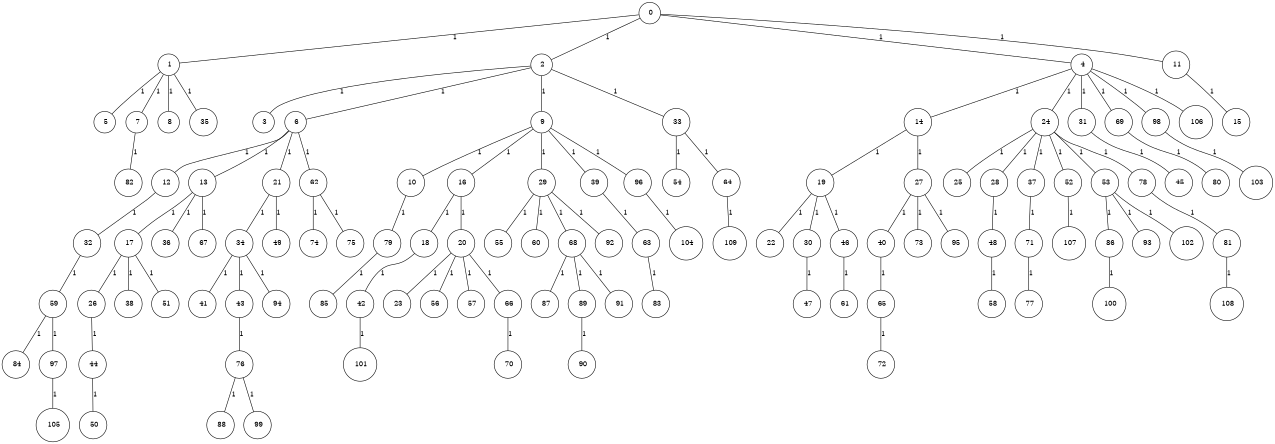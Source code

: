 graph G {
size="8.5,11;"
ratio = "expand;"
fixedsize="true;"
overlap="scale;"
node[shape=circle,width=.12,hight=.12,fontsize=12]
edge[fontsize=12]

0[label=" 0" color=black, pos="2.7638162,0.5363074!"];
1[label=" 1" color=black, pos="2.3079918,1.0962019!"];
2[label=" 2" color=black, pos="2.8803358,0.91438787!"];
3[label=" 3" color=black, pos="2.889864,1.0312114!"];
4[label=" 4" color=black, pos="2.2317484,1.6200263!"];
5[label=" 5" color=black, pos="1.4397645,2.2726358!"];
6[label=" 6" color=black, pos="0.060994161,0.092823469!"];
7[label=" 7" color=black, pos="1.6783781,1.9070167!"];
8[label=" 8" color=black, pos="1.0990648,2.8397899!"];
9[label=" 9" color=black, pos="1.2558872,1.3153156!"];
10[label=" 10" color=black, pos="1.1048668,0.15435426!"];
11[label=" 11" color=black, pos="0.75504413,0.55423107!"];
12[label=" 12" color=black, pos="2.7229633,1.5150302!"];
13[label=" 13" color=black, pos="2.8458256,1.9149721!"];
14[label=" 14" color=black, pos="2.6872989,2.8839972!"];
15[label=" 15" color=black, pos="2.6544137,1.8078712!"];
16[label=" 16" color=black, pos="0.23433796,1.1605352!"];
17[label=" 17" color=black, pos="1.5836529,1.6264482!"];
18[label=" 18" color=black, pos="0.70555424,0.68325049!"];
19[label=" 19" color=black, pos="0.96636807,1.4473909!"];
20[label=" 20" color=black, pos="0.41173893,0.85205926!"];
21[label=" 21" color=black, pos="1.7500872,2.1643843!"];
22[label=" 22" color=black, pos="2.7748269,2.8030631!"];
23[label=" 23" color=black, pos="2.8393954,2.1827192!"];
24[label=" 24" color=black, pos="1.2585955,0.56395856!"];
25[label=" 25" color=black, pos="0.81910513,2.5307681!"];
26[label=" 26" color=black, pos="2.9712092,1.9852578!"];
27[label=" 27" color=black, pos="1.4515002,1.6269087!"];
28[label=" 28" color=black, pos="2.3950698,1.1208036!"];
29[label=" 29" color=black, pos="2.2459993,0.58254321!"];
30[label=" 30" color=black, pos="2.3335694,2.4500669!"];
31[label=" 31" color=black, pos="2.9965407,0.24669816!"];
32[label=" 32" color=black, pos="1.9760404,0.09738467!"];
33[label=" 33" color=black, pos="0.0010634786,2.3198049!"];
34[label=" 34" color=black, pos="0.84217139,0.90984999!"];
35[label=" 35" color=black, pos="0.73771134,1.1569106!"];
36[label=" 36" color=black, pos="2.0157266,2.2779382!"];
37[label=" 37" color=black, pos="2.5629021,1.2825521!"];
38[label=" 38" color=black, pos="2.2460878,2.0694363!"];
39[label=" 39" color=black, pos="2.3654051,0.49776478!"];
40[label=" 40" color=black, pos="0.12679121,0.13659105!"];
41[label=" 41" color=black, pos="1.2233022,1.1001274!"];
42[label=" 42" color=black, pos="2.7614586,0.35914519!"];
43[label=" 43" color=black, pos="1.5467361,0.63195114!"];
44[label=" 44" color=black, pos="1.7937701,0.8241886!"];
45[label=" 45" color=black, pos="0.77037079,2.2531438!"];
46[label=" 46" color=black, pos="0.83935976,0.25908711!"];
47[label=" 47" color=black, pos="0.6387146,0.54621033!"];
48[label=" 48" color=black, pos="2.3520014,2.8933605!"];
49[label=" 49" color=black, pos="0.13919735,0.64077723!"];
50[label=" 50" color=black, pos="2.0034653,1.399826!"];
51[label=" 51" color=black, pos="1.5159782,0.11266401!"];
52[label=" 52" color=black, pos="2.9416665,0.66642054!"];
53[label=" 53" color=black, pos="0.043593355,2.7284958!"];
54[label=" 54" color=black, pos="1.2421444,1.0877179!"];
55[label=" 55" color=black, pos="1.7444349,2.6463648!"];
56[label=" 56" color=black, pos="1.3167297,2.6717398!"];
57[label=" 57" color=black, pos="0.53321321,0.35658299!"];
58[label=" 58" color=black, pos="2.3124394,2.0868798!"];
59[label=" 59" color=black, pos="2.7881861,1.138166!"];
60[label=" 60" color=black, pos="1.1363964,2.4418898!"];
61[label=" 61" color=black, pos="0.72415083,0.062942915!"];
62[label=" 62" color=black, pos="0.15796858,1.8471542!"];
63[label=" 63" color=black, pos="0.78458914,0.99883963!"];
64[label=" 64" color=black, pos="0.033244354,1.5572458!"];
65[label=" 65" color=black, pos="0.98309645,2.103136!"];
66[label=" 66" color=black, pos="2.6702377,1.1239536!"];
67[label=" 67" color=black, pos="0.3895597,0.18827633!"];
68[label=" 68" color=black, pos="0.066706082,1.705946!"];
69[label=" 69" color=black, pos="2.8005517,2.7571521!"];
70[label=" 70" color=black, pos="0.91954974,1.8609237!"];
71[label=" 71" color=black, pos="0.097825408,0.80545767!"];
72[label=" 72" color=black, pos="1.5303428,0.69752733!"];
73[label=" 73" color=black, pos="2.2765323,2.8089751!"];
74[label=" 74" color=black, pos="2.9906792,1.4051938!"];
75[label=" 75" color=black, pos="0.19504827,0.9061951!"];
76[label=" 76" color=black, pos="2.2236362,0.052611259!"];
77[label=" 77" color=black, pos="0.38102994,2.9827083!"];
78[label=" 78" color=black, pos="2.4140698,0.0047185454!"];
79[label=" 79" color=black, pos="2.7033954,0.64296494!"];
80[label=" 80" color=black, pos="0.17287969,1.7471775!"];
81[label=" 81" color=black, pos="1.1411556,0.39618195!"];
82[label=" 82" color=black, pos="0.48908131,2.5120738!"];
83[label=" 83" color=black, pos="0.39484587,0.94588393!"];
84[label=" 84" color=black, pos="0.030409999,2.6426701!"];
85[label=" 85" color=black, pos="0.80825859,0.71201961!"];
86[label=" 86" color=black, pos="2.4690104,0.73422353!"];
87[label=" 87" color=black, pos="2.5269144,1.406144!"];
88[label=" 88" color=black, pos="2.7176807,0.14920601!"];
89[label=" 89" color=black, pos="1.7094741,2.9906712!"];
90[label=" 90" color=black, pos="2.3467637,1.882685!"];
91[label=" 91" color=black, pos="0.92101402,0.36009169!"];
92[label=" 92" color=black, pos="0.82706407,0.36286395!"];
93[label=" 93" color=black, pos="0.62814014,0.85765101!"];
94[label=" 94" color=black, pos="2.7916217,0.26955633!"];
95[label=" 95" color=black, pos="0.969063,1.0183301!"];
96[label=" 96" color=black, pos="2.8290218,0.54558009!"];
97[label=" 97" color=black, pos="0.7129241,1.7370512!"];
98[label=" 98" color=black, pos="0.038996419,0.80129738!"];
99[label=" 99" color=black, pos="0.44830507,0.91143445!"];
100[label=" 100" color=black, pos="2.1641508,2.9106918!"];
101[label=" 101" color=black, pos="1.349182,0.88944151!"];
102[label=" 102" color=black, pos="0.36021735,0.45933974!"];
103[label=" 103" color=black, pos="2.8346982,1.0160241!"];
104[label=" 104" color=black, pos="2.645206,2.2022158!"];
105[label=" 105" color=black, pos="2.0978555,1.4178179!"];
106[label=" 106" color=black, pos="2.5590032,2.0968624!"];
107[label=" 107" color=black, pos="1.3805044,0.28267745!"];
108[label=" 108" color=black, pos="0.28259522,0.33694618!"];
109[label=" 109" color=black, pos="0.96171206,1.7725808!"];
0--1[label="1"]
0--2[label="1"]
0--4[label="1"]
0--11[label="1"]
1--5[label="1"]
1--7[label="1"]
1--8[label="1"]
1--35[label="1"]
2--3[label="1"]
2--6[label="1"]
2--9[label="1"]
2--33[label="1"]
4--14[label="1"]
4--24[label="1"]
4--31[label="1"]
4--69[label="1"]
4--98[label="1"]
4--106[label="1"]
6--12[label="1"]
6--13[label="1"]
6--21[label="1"]
6--62[label="1"]
7--82[label="1"]
9--10[label="1"]
9--16[label="1"]
9--29[label="1"]
9--39[label="1"]
9--96[label="1"]
10--79[label="1"]
11--15[label="1"]
12--32[label="1"]
13--17[label="1"]
13--36[label="1"]
13--67[label="1"]
14--19[label="1"]
14--27[label="1"]
16--18[label="1"]
16--20[label="1"]
17--26[label="1"]
17--38[label="1"]
17--51[label="1"]
18--42[label="1"]
19--22[label="1"]
19--30[label="1"]
19--46[label="1"]
20--23[label="1"]
20--56[label="1"]
20--57[label="1"]
20--66[label="1"]
21--34[label="1"]
21--49[label="1"]
24--25[label="1"]
24--28[label="1"]
24--37[label="1"]
24--52[label="1"]
24--53[label="1"]
24--78[label="1"]
26--44[label="1"]
27--40[label="1"]
27--73[label="1"]
27--95[label="1"]
28--48[label="1"]
29--55[label="1"]
29--60[label="1"]
29--68[label="1"]
29--92[label="1"]
30--47[label="1"]
31--45[label="1"]
32--59[label="1"]
33--54[label="1"]
33--64[label="1"]
34--41[label="1"]
34--43[label="1"]
34--94[label="1"]
37--71[label="1"]
39--63[label="1"]
40--65[label="1"]
42--101[label="1"]
43--76[label="1"]
44--50[label="1"]
46--61[label="1"]
48--58[label="1"]
52--107[label="1"]
53--86[label="1"]
53--93[label="1"]
53--102[label="1"]
59--84[label="1"]
59--97[label="1"]
62--74[label="1"]
62--75[label="1"]
63--83[label="1"]
64--109[label="1"]
65--72[label="1"]
66--70[label="1"]
68--87[label="1"]
68--89[label="1"]
68--91[label="1"]
69--80[label="1"]
71--77[label="1"]
76--88[label="1"]
76--99[label="1"]
78--81[label="1"]
79--85[label="1"]
81--108[label="1"]
86--100[label="1"]
89--90[label="1"]
96--104[label="1"]
97--105[label="1"]
98--103[label="1"]

}
